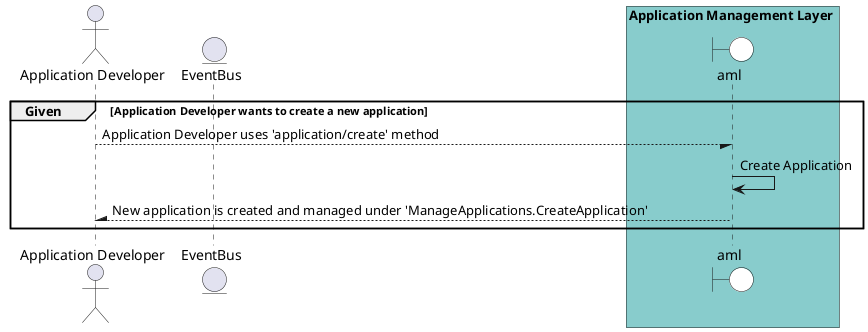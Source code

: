 @startuml


actor "Application Developer"


entity EventBus

box Application Management Layer #88cccc
    boundary aml #white
end box


group Given [Application Developer wants to create a new application]

"Application Developer" --/ aml: Application Developer uses &#39;application/create&#39; method
"aml" -> aml: Create Application



"Application Developer" /-- aml: New application is created and managed under &#39;ManageApplications.CreateApplication&#39;


end

@enduml
